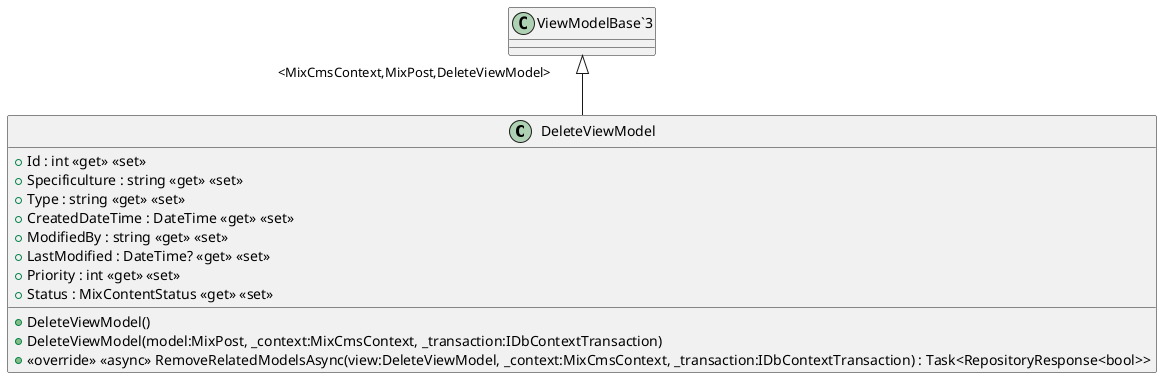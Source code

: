 @startuml
class DeleteViewModel {
    + Id : int <<get>> <<set>>
    + Specificulture : string <<get>> <<set>>
    + Type : string <<get>> <<set>>
    + CreatedDateTime : DateTime <<get>> <<set>>
    + ModifiedBy : string <<get>> <<set>>
    + LastModified : DateTime? <<get>> <<set>>
    + Priority : int <<get>> <<set>>
    + Status : MixContentStatus <<get>> <<set>>
    + DeleteViewModel()
    + DeleteViewModel(model:MixPost, _context:MixCmsContext, _transaction:IDbContextTransaction)
    + <<override>> <<async>> RemoveRelatedModelsAsync(view:DeleteViewModel, _context:MixCmsContext, _transaction:IDbContextTransaction) : Task<RepositoryResponse<bool>>
}
"ViewModelBase`3" "<MixCmsContext,MixPost,DeleteViewModel>" <|-- DeleteViewModel
@enduml
